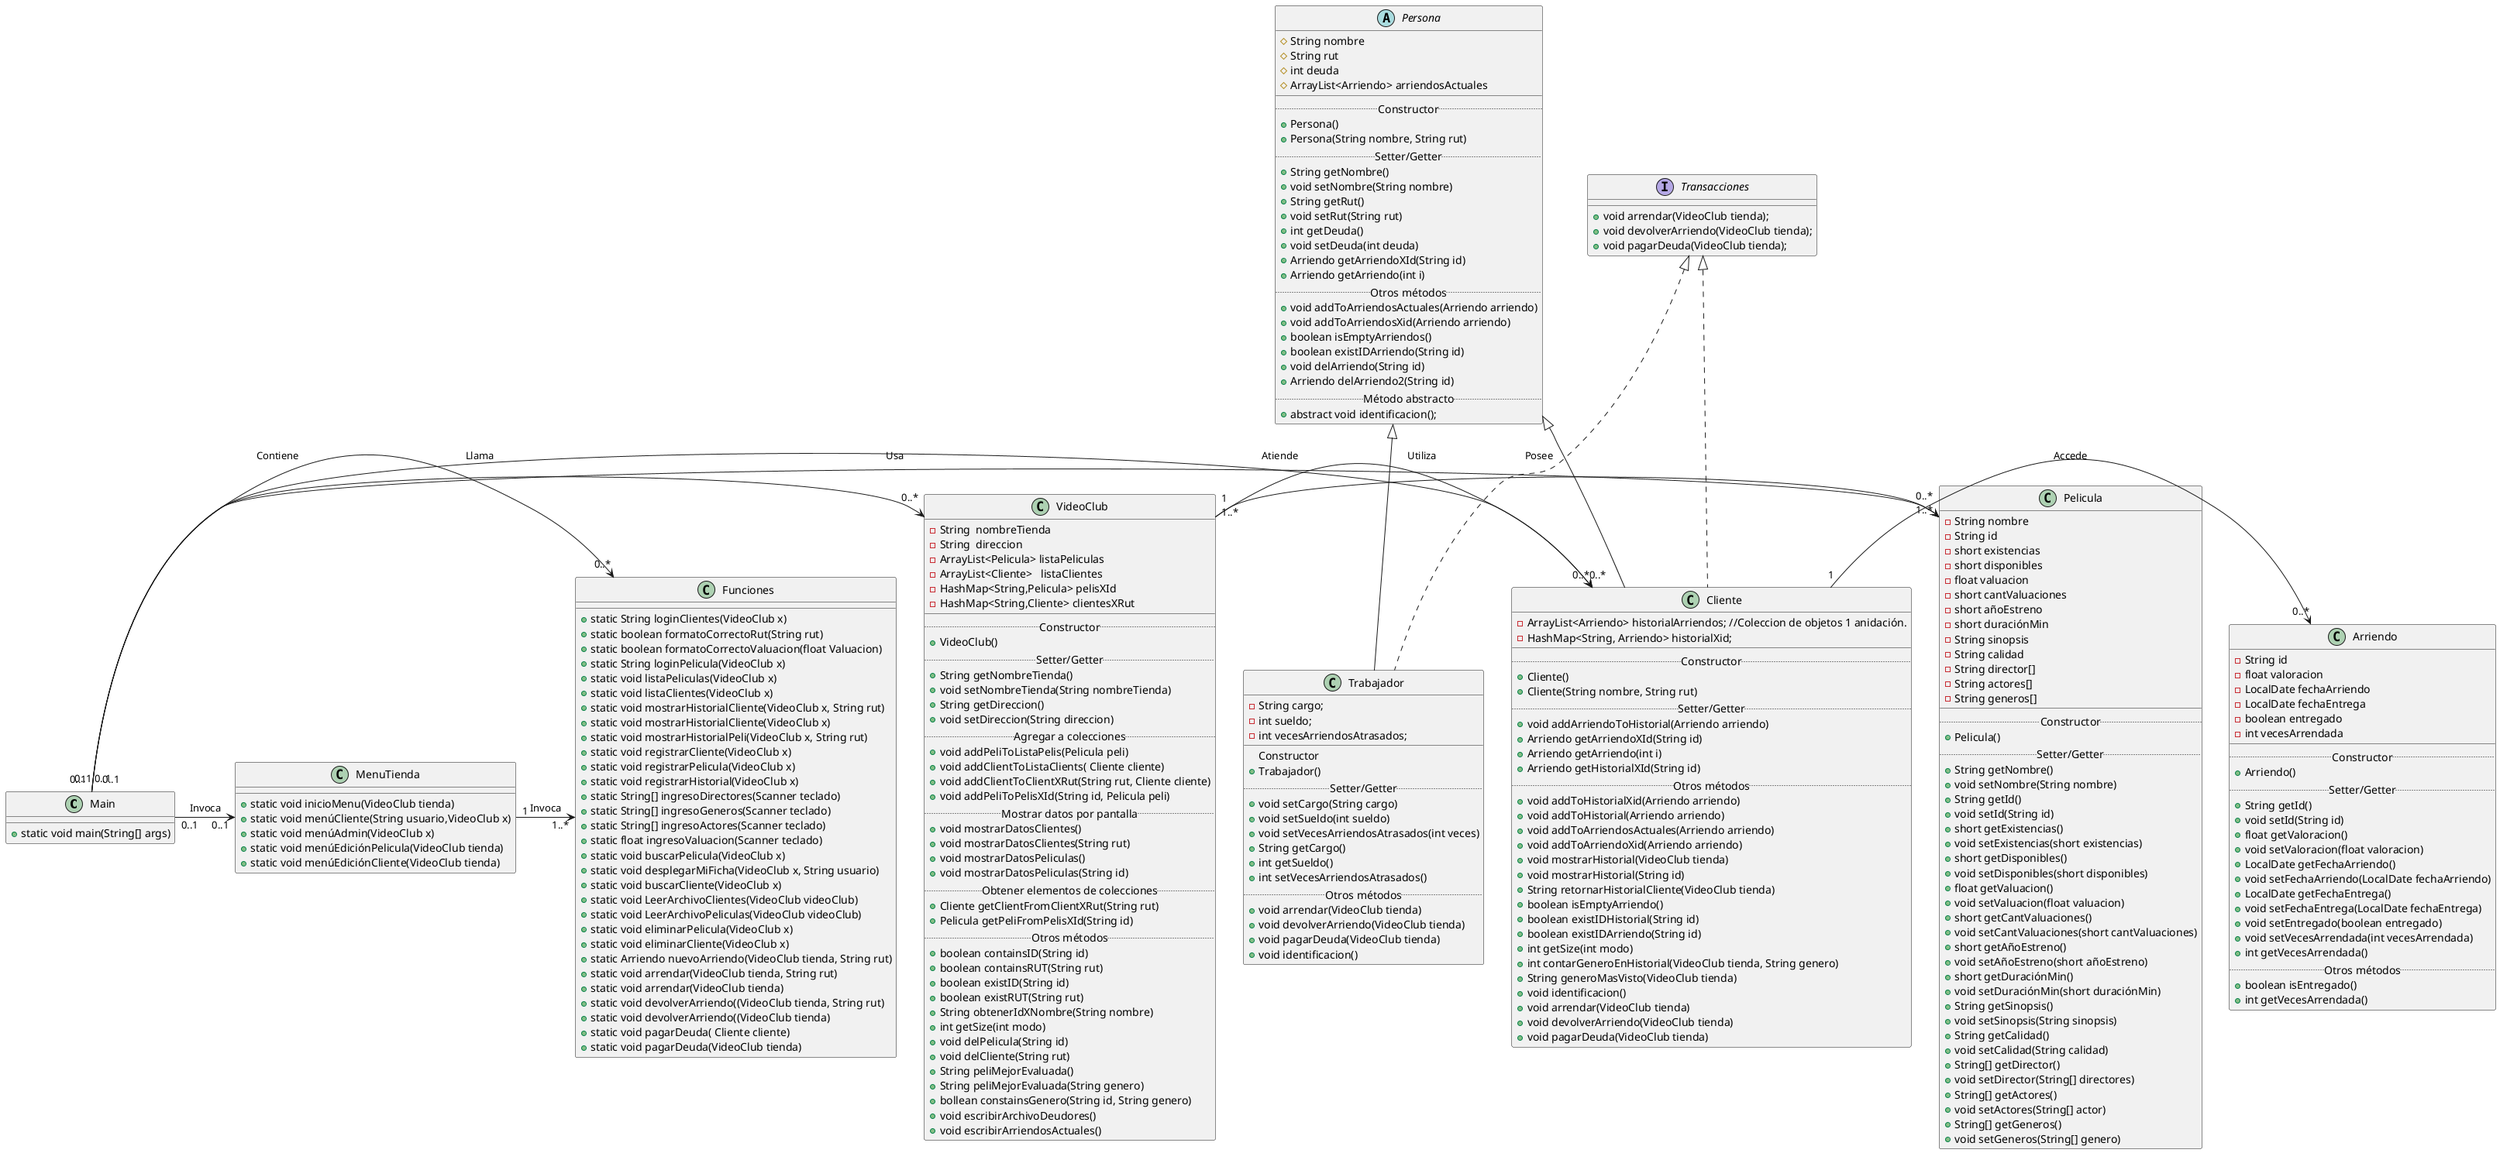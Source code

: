 @startuml
skinparam sequenceMessageAlign center
Main "0..1" -> "0..*" VideoClub : Contiene
Main "0..1" -> "0..*" Pelicula: Utiliza
Main "0..1" -> "0..*" Cliente: Usa
Main "0..1" -> "0..*" Funciones: Llama
Main "0..1" -> "0..1" MenuTienda: Invoca

VideoClub "1..*" -> "0..*"  Cliente: Atiende
VideoClub "1" -> "1..*"  Pelicula:  Posee
Cliente "1" -> "0..*" Arriendo: Accede
MenuTienda "1" -> "1..*" Funciones: Invoca




class VideoClub{
    -String  nombreTienda
    -String  direccion
    -ArrayList<Pelicula> listaPeliculas
    -ArrayList<Cliente>   listaClientes
    -HashMap<String,Pelicula> pelisXId
    -HashMap<String,Cliente> clientesXRut
    __
    .. Constructor ..
    +VideoClub()
    .. Setter/Getter..
    +String getNombreTienda()
    +void setNombreTienda(String nombreTienda)
    +String getDireccion()
    +void setDireccion(String direccion)
    .. Agregar a colecciones ..
    +void addPeliToListaPelis(Pelicula peli)
    +void addClientToListaClients( Cliente cliente)
    +void addClientToClientXRut(String rut, Cliente cliente)
    +void addPeliToPelisXId(String id, Pelicula peli)
    .. Mostrar datos por pantalla..
    +void mostrarDatosClientes()
    +void mostrarDatosClientes(String rut)
    +void mostrarDatosPeliculas()
    +void mostrarDatosPeliculas(String id)
    .. Obtener elementos de colecciones..
    +Cliente getClientFromClientXRut(String rut)
    +Pelicula getPeliFromPelisXId(String id)
    .. Otros métodos ..
    +boolean containsID(String id)
    +boolean containsRUT(String rut)
    +boolean existID(String id)
    +boolean existRUT(String rut)
    +String obtenerIdXNombre(String nombre)
    +int getSize(int modo)
    +void delPelicula(String id)
    +void delCliente(String rut)
    + String peliMejorEvaluada()
    + String peliMejorEvaluada(String genero)
    + bollean constainsGenero(String id, String genero)
    + void escribirArchivoDeudores()
    + void escribirArriendosActuales()
}

class Cliente extends Persona implements Transacciones {
    - ArrayList<Arriendo> historialArriendos; //Coleccion de objetos 1 anidación.
    - HashMap<String, Arriendo> historialXid;
    __
    ..Constructor..
    +Cliente()
    +Cliente(String nombre, String rut)
    ..Setter/Getter..
    +void addArriendoToHistorial(Arriendo arriendo)
    + Arriendo getArriendoXId(String id)
    + Arriendo getArriendo(int i)
    + Arriendo getHistorialXId(String id)
    ..Otros métodos..
    +void addToHistorialXid(Arriendo arriendo)
    +void addToHistorial(Arriendo arriendo)
    +void addToArriendosActuales(Arriendo arriendo)
    +void addToArriendoXid(Arriendo arriendo)
    +void mostrarHistorial(VideoClub tienda)
    +void mostrarHistorial(String id)
    +String retornarHistorialCliente(VideoClub tienda)
    +boolean isEmptyArriendo()
    +boolean existIDHistorial(String id)
    +boolean existIDArriendo(String id)
    +int getSize(int modo)
    +int contarGeneroEnHistorial(VideoClub tienda, String genero)
    +String generoMasVisto(VideoClub tienda)
    + void identificacion()
    + void arrendar(VideoClub tienda)
    + void devolverArriendo(VideoClub tienda)
    + void pagarDeuda(VideoClub tienda)
}

class Trabajador extends Persona implements Transacciones{
    - String cargo;
    - int sueldo;
    - int vecesArriendosAtrasados;
    __
    ..Constructor..    
    + Trabajador()
    ..Setter/Getter..
    + void setCargo(String cargo)
    + void setSueldo(int sueldo)
    + void setVecesArriendosAtrasados(int veces)
    + String getCargo()
    + int getSueldo()
    + int setVecesArriendosAtrasados()
    ..Otros métodos..
    + void arrendar(VideoClub tienda)
    + void devolverArriendo(VideoClub tienda)
    + void pagarDeuda(VideoClub tienda)
    + void identificacion()
}

abstract class Persona{
    # String nombre
    # String rut
    # int deuda
    # ArrayList<Arriendo> arriendosActuales
    __
    ..Constructor..
    + Persona()
    + Persona(String nombre, String rut)
    ..Setter/Getter..
     + String getNombre()
     + void setNombre(String nombre)
     + String getRut()
     + void setRut(String rut)
     + int getDeuda()
     + void setDeuda(int deuda)
     + Arriendo getArriendoXId(String id)
     + Arriendo getArriendo(int i)
    ..Otros métodos..
     + void addToArriendosActuales(Arriendo arriendo)
     + void addToArriendosXid(Arriendo arriendo)
     + boolean isEmptyArriendos()
     + boolean existIDArriendo(String id)
     + void delArriendo(String id)
     + Arriendo delArriendo2(String id)
    ..Método abstracto..
     + abstract void identificacion();
}

class Pelicula{
    -String nombre
    -String id
    -short existencias
    -short disponibles
    -float valuacion
    -short cantValuaciones
    -short añoEstreno
    -short duraciónMin
    -String sinopsis
    -String calidad
    -String director[]
    -String actores[]
    -String generos[]
    __
    ..Constructor..
    +Pelicula()
    ..Setter/Getter..
    +String getNombre()
    +void setNombre(String nombre)
    +String getId()
    +void setId(String id)
    +short getExistencias()
    +void setExistencias(short existencias)
    +short getDisponibles()
    +void setDisponibles(short disponibles)
    +float getValuacion()
    +void setValuacion(float valuacion)
    +short getCantValuaciones()
    +void setCantValuaciones(short cantValuaciones)
    +short getAñoEstreno()
    +void setAñoEstreno(short añoEstreno)
    +short getDuraciónMin()
    +void setDuraciónMin(short duraciónMin)
    +String getSinopsis()
    +void setSinopsis(String sinopsis)
    +String getCalidad()
    +void setCalidad(String calidad)
    +String[] getDirector()
    +void setDirector(String[] directores)
    +String[] getActores()
    +void setActores(String[] actor)
    +String[] getGeneros()
    +void setGeneros(String[] genero)
}

interface Transacciones{
    + void arrendar(VideoClub tienda);
    + void devolverArriendo(VideoClub tienda);
    + void pagarDeuda(VideoClub tienda);
}


class Arriendo{
    -String id
    -float valoracion
    -LocalDate fechaArriendo
    -LocalDate fechaEntrega
    -boolean entregado
    -int vecesArrendada
    __
    ..Constructor..
    +Arriendo()
    ..Setter/Getter..
    +String getId()
    +void setId(String id)
    +float getValoracion()
    +void setValoracion(float valoracion)
    +LocalDate getFechaArriendo()
    +void setFechaArriendo(LocalDate fechaArriendo)
    +LocalDate getFechaEntrega()
    +void setFechaEntrega(LocalDate fechaEntrega)
    +void setEntregado(boolean entregado)
    +void setVecesArrendada(int vecesArrendada)
    +int getVecesArrendada()
    ..Otros métodos..
    +boolean isEntregado()
    +int getVecesArrendada()
}

class Main{
    + static void main(String[] args)
}

class MenuTienda{
    + static void inicioMenu(VideoClub tienda)
    + static void menúCliente(String usuario,VideoClub x)
    + static void menúAdmin(VideoClub x)
    + static void menúEdiciónPelicula(VideoClub tienda)
    + static void menúEdiciónCliente(VideoClub tienda)
}

class Funciones{
    + static String loginClientes(VideoClub x)
    + static boolean formatoCorrectoRut(String rut)
    + static boolean formatoCorrectoValuacion(float Valuacion)
    + static String loginPelicula(VideoClub x)
    + static void listaPeliculas(VideoClub x)
    + static void listaClientes(VideoClub x)
    + static void mostrarHistorialCliente(VideoClub x, String rut)
    + static void mostrarHistorialCliente(VideoClub x)
    + static void mostrarHistorialPeli(VideoClub x, String rut)
    + static void registrarCliente(VideoClub x)
    + static void registrarPelicula(VideoClub x)
    + static void registrarHistorial(VideoClub x)
    + static String[] ingresoDirectores(Scanner teclado)
    + static String[] ingresoGeneros(Scanner teclado)
    + static String[] ingresoActores(Scanner teclado)
    + static float ingresoValuacion(Scanner teclado)
    + static void buscarPelicula(VideoClub x)
    + static void desplegarMiFicha(VideoClub x, String usuario)
    + static void buscarCliente(VideoClub x)
    + static void LeerArchivoClientes(VideoClub videoClub)
    + static void LeerArchivoPeliculas(VideoClub videoClub)
    + static void eliminarPelicula(VideoClub x)
    + static void eliminarCliente(VideoClub x)
    + static Arriendo nuevoArriendo(VideoClub tienda, String rut)
    + static void arrendar(VideoClub tienda, String rut)
    + static void arrendar(VideoClub tienda)
    + static void devolverArriendo((VideoClub tienda, String rut)
    + static void devolverArriendo((VideoClub tienda)
    + static void pagarDeuda( Cliente cliente)
    + static void pagarDeuda(VideoClub tienda)
}





@enduml
